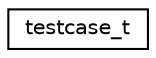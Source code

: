 digraph G
{
  edge [fontname="Helvetica",fontsize="10",labelfontname="Helvetica",labelfontsize="10"];
  node [fontname="Helvetica",fontsize="10",shape=record];
  rankdir="LR";
  Node1 [label="testcase_t",height=0.2,width=0.4,color="black", fillcolor="white", style="filled",URL="$structtestcase__t.html"];
}
